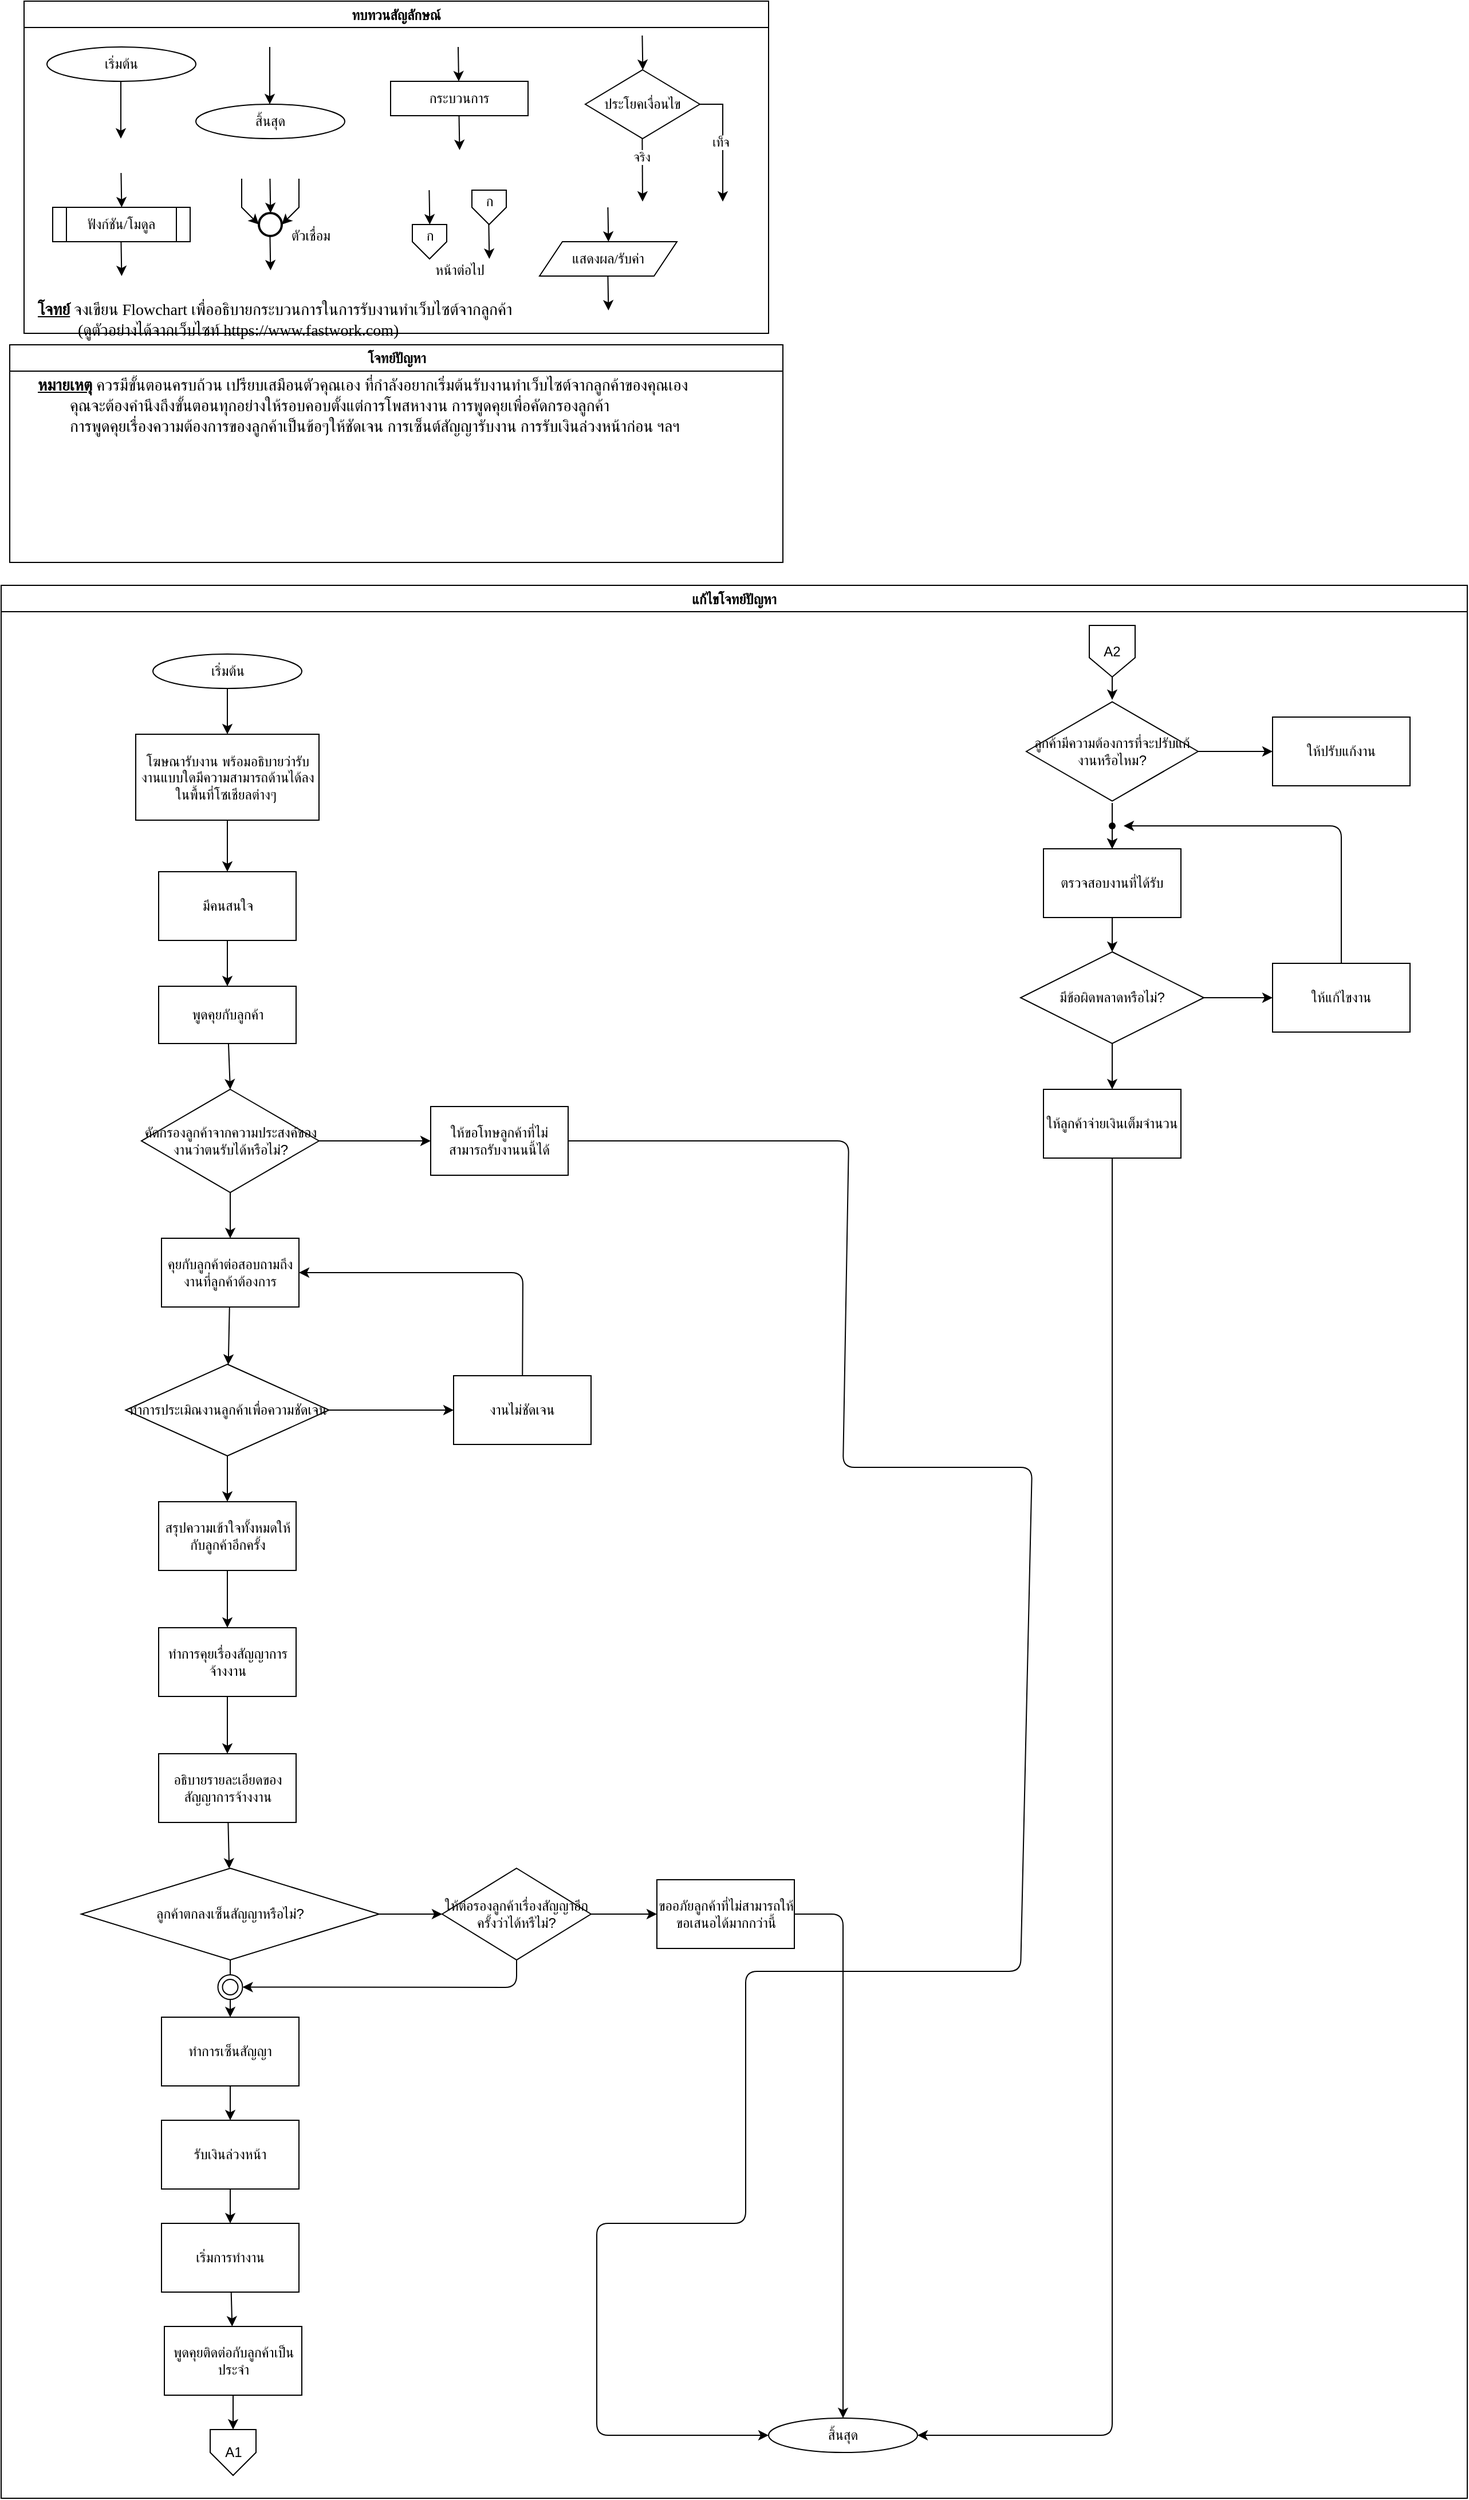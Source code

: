 <mxfile>
    <diagram id="C5RBs43oDa-KdzZeNtuy" name="Page-1">
        <mxGraphModel dx="2852" dy="1518" grid="1" gridSize="10" guides="1" tooltips="1" connect="1" arrows="1" fold="1" page="1" pageScale="1" pageWidth="827" pageHeight="1169" math="0" shadow="0">
            <root>
                <mxCell id="WIyWlLk6GJQsqaUBKTNV-0"/>
                <mxCell id="WIyWlLk6GJQsqaUBKTNV-1" parent="WIyWlLk6GJQsqaUBKTNV-0"/>
                <mxCell id="M7CGMbNuYNeq0SnUNNgH-6" value="ทบทวนสัญลักษณ์" style="swimlane;fontFamily=Sarabun;fontSource=https%3A%2F%2Ffonts.googleapis.com%2Fcss%3Ffamily%3DSarabun;" parent="WIyWlLk6GJQsqaUBKTNV-1" vertex="1">
                    <mxGeometry x="-720" y="20" width="650" height="290" as="geometry"/>
                </mxCell>
                <mxCell id="M7CGMbNuYNeq0SnUNNgH-2" value="&lt;font data-font-src=&quot;https://fonts.googleapis.com/css?family=Sarabun&quot; face=&quot;Sarabun&quot;&gt;เริ่มต้น&lt;/font&gt;" style="ellipse;whiteSpace=wrap;html=1;" parent="M7CGMbNuYNeq0SnUNNgH-6" vertex="1">
                    <mxGeometry x="20" y="40" width="130" height="30" as="geometry"/>
                </mxCell>
                <mxCell id="M7CGMbNuYNeq0SnUNNgH-5" value="" style="endArrow=classic;html=1;rounded=0;" parent="M7CGMbNuYNeq0SnUNNgH-6" edge="1">
                    <mxGeometry width="50" height="50" relative="1" as="geometry">
                        <mxPoint x="84.5" y="70" as="sourcePoint"/>
                        <mxPoint x="84.5" y="120" as="targetPoint"/>
                    </mxGeometry>
                </mxCell>
                <mxCell id="M7CGMbNuYNeq0SnUNNgH-3" value="&lt;font face=&quot;Sarabun&quot;&gt;สิ้นสุด&lt;/font&gt;" style="ellipse;whiteSpace=wrap;html=1;" parent="M7CGMbNuYNeq0SnUNNgH-6" vertex="1">
                    <mxGeometry x="150" y="90" width="130" height="30" as="geometry"/>
                </mxCell>
                <mxCell id="M7CGMbNuYNeq0SnUNNgH-4" value="" style="endArrow=classic;html=1;rounded=0;" parent="M7CGMbNuYNeq0SnUNNgH-6" edge="1">
                    <mxGeometry width="50" height="50" relative="1" as="geometry">
                        <mxPoint x="214.5" y="40" as="sourcePoint"/>
                        <mxPoint x="214.5" y="90" as="targetPoint"/>
                    </mxGeometry>
                </mxCell>
                <mxCell id="mvioNwK95yMqdUQ73LqQ-0" value="กระบวนการ" style="rounded=0;whiteSpace=wrap;html=1;fontFamily=Sarabun;fontSource=https%3A%2F%2Ffonts.googleapis.com%2Fcss%3Ffamily%3DSarabun;" parent="M7CGMbNuYNeq0SnUNNgH-6" vertex="1">
                    <mxGeometry x="320" y="70" width="120" height="30" as="geometry"/>
                </mxCell>
                <mxCell id="mvioNwK95yMqdUQ73LqQ-1" value="" style="endArrow=classic;html=1;rounded=0;" parent="M7CGMbNuYNeq0SnUNNgH-6" edge="1">
                    <mxGeometry width="50" height="50" relative="1" as="geometry">
                        <mxPoint x="379" y="40" as="sourcePoint"/>
                        <mxPoint x="379.5" y="70" as="targetPoint"/>
                    </mxGeometry>
                </mxCell>
                <mxCell id="mvioNwK95yMqdUQ73LqQ-2" value="" style="endArrow=classic;html=1;rounded=0;" parent="M7CGMbNuYNeq0SnUNNgH-6" edge="1">
                    <mxGeometry width="50" height="50" relative="1" as="geometry">
                        <mxPoint x="379.75" y="100" as="sourcePoint"/>
                        <mxPoint x="380.25" y="130" as="targetPoint"/>
                    </mxGeometry>
                </mxCell>
                <mxCell id="mvioNwK95yMqdUQ73LqQ-3" value="ประโยคเงื่อนไข" style="rhombus;whiteSpace=wrap;html=1;fontFamily=Sarabun;fontSource=https%3A%2F%2Ffonts.googleapis.com%2Fcss%3Ffamily%3DSarabun;" parent="M7CGMbNuYNeq0SnUNNgH-6" vertex="1">
                    <mxGeometry x="490" y="60" width="100" height="60" as="geometry"/>
                </mxCell>
                <mxCell id="mvioNwK95yMqdUQ73LqQ-4" value="" style="endArrow=classic;html=1;rounded=0;" parent="M7CGMbNuYNeq0SnUNNgH-6" edge="1">
                    <mxGeometry width="50" height="50" relative="1" as="geometry">
                        <mxPoint x="539.71" y="30" as="sourcePoint"/>
                        <mxPoint x="540.21" y="60" as="targetPoint"/>
                    </mxGeometry>
                </mxCell>
                <mxCell id="mvioNwK95yMqdUQ73LqQ-5" value="" style="endArrow=classic;html=1;rounded=0;" parent="M7CGMbNuYNeq0SnUNNgH-6" edge="1">
                    <mxGeometry width="50" height="50" relative="1" as="geometry">
                        <mxPoint x="539.71" y="120" as="sourcePoint"/>
                        <mxPoint x="540" y="175" as="targetPoint"/>
                    </mxGeometry>
                </mxCell>
                <mxCell id="mvioNwK95yMqdUQ73LqQ-7" value="จริง" style="edgeLabel;html=1;align=center;verticalAlign=middle;resizable=0;points=[];fontFamily=Sarabun;fontSource=https%3A%2F%2Ffonts.googleapis.com%2Fcss%3Ffamily%3DSarabun;" parent="mvioNwK95yMqdUQ73LqQ-5" vertex="1" connectable="0">
                    <mxGeometry x="-0.414" y="-1" relative="1" as="geometry">
                        <mxPoint as="offset"/>
                    </mxGeometry>
                </mxCell>
                <mxCell id="mvioNwK95yMqdUQ73LqQ-6" value="" style="endArrow=classic;html=1;rounded=0;exitX=1;exitY=0.5;exitDx=0;exitDy=0;" parent="M7CGMbNuYNeq0SnUNNgH-6" source="mvioNwK95yMqdUQ73LqQ-3" edge="1">
                    <mxGeometry width="50" height="50" relative="1" as="geometry">
                        <mxPoint x="620" y="95" as="sourcePoint"/>
                        <mxPoint x="610" y="175" as="targetPoint"/>
                        <Array as="points">
                            <mxPoint x="610" y="90"/>
                        </Array>
                    </mxGeometry>
                </mxCell>
                <mxCell id="mvioNwK95yMqdUQ73LqQ-8" value="&lt;font data-font-src=&quot;https://fonts.googleapis.com/css?family=Sarabun&quot; face=&quot;Sarabun&quot;&gt;เท็จ&lt;/font&gt;" style="edgeLabel;html=1;align=center;verticalAlign=middle;resizable=0;points=[];" parent="mvioNwK95yMqdUQ73LqQ-6" vertex="1" connectable="0">
                    <mxGeometry x="-0.002" y="-2" relative="1" as="geometry">
                        <mxPoint as="offset"/>
                    </mxGeometry>
                </mxCell>
                <mxCell id="mvioNwK95yMqdUQ73LqQ-9" value="&lt;font data-font-src=&quot;https://fonts.googleapis.com/css?family=Sarabun&quot; face=&quot;Sarabun&quot;&gt;ฟังก์ชัน/โมดูล&lt;/font&gt;" style="shape=process;whiteSpace=wrap;html=1;backgroundOutline=1;" parent="M7CGMbNuYNeq0SnUNNgH-6" vertex="1">
                    <mxGeometry x="25" y="180" width="120" height="30" as="geometry"/>
                </mxCell>
                <mxCell id="mvioNwK95yMqdUQ73LqQ-11" value="" style="endArrow=classic;html=1;rounded=0;" parent="M7CGMbNuYNeq0SnUNNgH-6" edge="1">
                    <mxGeometry width="50" height="50" relative="1" as="geometry">
                        <mxPoint x="84.71" y="150" as="sourcePoint"/>
                        <mxPoint x="85.21" y="180" as="targetPoint"/>
                    </mxGeometry>
                </mxCell>
                <mxCell id="mvioNwK95yMqdUQ73LqQ-12" value="" style="endArrow=classic;html=1;rounded=0;" parent="M7CGMbNuYNeq0SnUNNgH-6" edge="1">
                    <mxGeometry width="50" height="50" relative="1" as="geometry">
                        <mxPoint x="84.71" y="210" as="sourcePoint"/>
                        <mxPoint x="85.21" y="240" as="targetPoint"/>
                    </mxGeometry>
                </mxCell>
                <mxCell id="mvioNwK95yMqdUQ73LqQ-13" value="" style="strokeWidth=2;html=1;shape=mxgraph.flowchart.start_2;whiteSpace=wrap;" parent="M7CGMbNuYNeq0SnUNNgH-6" vertex="1">
                    <mxGeometry x="205" y="185" width="20" height="20" as="geometry"/>
                </mxCell>
                <mxCell id="mvioNwK95yMqdUQ73LqQ-16" value="" style="endArrow=classic;html=1;rounded=0;" parent="M7CGMbNuYNeq0SnUNNgH-6" edge="1">
                    <mxGeometry width="50" height="50" relative="1" as="geometry">
                        <mxPoint x="214.71" y="155" as="sourcePoint"/>
                        <mxPoint x="215.21" y="185" as="targetPoint"/>
                    </mxGeometry>
                </mxCell>
                <mxCell id="mvioNwK95yMqdUQ73LqQ-17" value="" style="endArrow=classic;html=1;rounded=0;entryX=0;entryY=0.5;entryDx=0;entryDy=0;entryPerimeter=0;" parent="M7CGMbNuYNeq0SnUNNgH-6" target="mvioNwK95yMqdUQ73LqQ-13" edge="1">
                    <mxGeometry width="50" height="50" relative="1" as="geometry">
                        <mxPoint x="190.0" y="155" as="sourcePoint"/>
                        <mxPoint x="190.5" y="185" as="targetPoint"/>
                        <Array as="points">
                            <mxPoint x="190" y="180"/>
                        </Array>
                    </mxGeometry>
                </mxCell>
                <mxCell id="mvioNwK95yMqdUQ73LqQ-18" value="" style="endArrow=classic;html=1;rounded=0;entryX=1;entryY=0.5;entryDx=0;entryDy=0;entryPerimeter=0;" parent="M7CGMbNuYNeq0SnUNNgH-6" target="mvioNwK95yMqdUQ73LqQ-13" edge="1">
                    <mxGeometry width="50" height="50" relative="1" as="geometry">
                        <mxPoint x="240.0" y="155" as="sourcePoint"/>
                        <mxPoint x="240.5" y="185" as="targetPoint"/>
                        <Array as="points">
                            <mxPoint x="240" y="180"/>
                        </Array>
                    </mxGeometry>
                </mxCell>
                <mxCell id="mvioNwK95yMqdUQ73LqQ-19" value="" style="endArrow=classic;html=1;rounded=0;" parent="M7CGMbNuYNeq0SnUNNgH-6" edge="1">
                    <mxGeometry width="50" height="50" relative="1" as="geometry">
                        <mxPoint x="214.71" y="205" as="sourcePoint"/>
                        <mxPoint x="215.21" y="235" as="targetPoint"/>
                    </mxGeometry>
                </mxCell>
                <mxCell id="mvioNwK95yMqdUQ73LqQ-20" value="&lt;font data-font-src=&quot;https://fonts.googleapis.com/css?family=Sarabun&quot; face=&quot;Sarabun&quot;&gt;ตัวเชื่อม&lt;/font&gt;" style="text;html=1;align=center;verticalAlign=middle;resizable=0;points=[];autosize=1;strokeColor=none;fillColor=none;" parent="M7CGMbNuYNeq0SnUNNgH-6" vertex="1">
                    <mxGeometry x="220" y="190" width="60" height="30" as="geometry"/>
                </mxCell>
                <mxCell id="mvioNwK95yMqdUQ73LqQ-25" value="" style="endArrow=classic;html=1;rounded=0;" parent="M7CGMbNuYNeq0SnUNNgH-6" edge="1">
                    <mxGeometry width="50" height="50" relative="1" as="geometry">
                        <mxPoint x="353.71" y="165" as="sourcePoint"/>
                        <mxPoint x="354.21" y="195" as="targetPoint"/>
                    </mxGeometry>
                </mxCell>
                <mxCell id="mvioNwK95yMqdUQ73LqQ-21" value="" style="verticalLabelPosition=bottom;verticalAlign=top;html=1;shape=offPageConnector;rounded=0;size=0.5;" parent="M7CGMbNuYNeq0SnUNNgH-6" vertex="1">
                    <mxGeometry x="339" y="195" width="30" height="30" as="geometry"/>
                </mxCell>
                <mxCell id="mvioNwK95yMqdUQ73LqQ-26" value="" style="endArrow=classic;html=1;rounded=0;" parent="M7CGMbNuYNeq0SnUNNgH-6" edge="1">
                    <mxGeometry width="50" height="50" relative="1" as="geometry">
                        <mxPoint x="405.71" y="195" as="sourcePoint"/>
                        <mxPoint x="406.21" y="225" as="targetPoint"/>
                    </mxGeometry>
                </mxCell>
                <mxCell id="mvioNwK95yMqdUQ73LqQ-27" value="" style="verticalLabelPosition=bottom;verticalAlign=top;html=1;shape=offPageConnector;rounded=0;size=0.5;" parent="M7CGMbNuYNeq0SnUNNgH-6" vertex="1">
                    <mxGeometry x="391" y="165" width="30" height="30" as="geometry"/>
                </mxCell>
                <mxCell id="mvioNwK95yMqdUQ73LqQ-28" value="หน้าต่อไป" style="text;html=1;align=center;verticalAlign=middle;resizable=0;points=[];autosize=1;strokeColor=none;fillColor=none;fontFamily=Sarabun;fontSource=https%3A%2F%2Ffonts.googleapis.com%2Fcss%3Ffamily%3DSarabun;" parent="M7CGMbNuYNeq0SnUNNgH-6" vertex="1">
                    <mxGeometry x="345" y="220" width="70" height="30" as="geometry"/>
                </mxCell>
                <mxCell id="mvioNwK95yMqdUQ73LqQ-29" value="ก" style="text;html=1;align=center;verticalAlign=middle;resizable=0;points=[];autosize=1;strokeColor=none;fillColor=none;fontFamily=Sarabun;fontSource=https%3A%2F%2Ffonts.googleapis.com%2Fcss%3Ffamily%3DSarabun;" parent="M7CGMbNuYNeq0SnUNNgH-6" vertex="1">
                    <mxGeometry x="339" y="190" width="30" height="30" as="geometry"/>
                </mxCell>
                <mxCell id="mvioNwK95yMqdUQ73LqQ-30" value="ก" style="text;html=1;align=center;verticalAlign=middle;resizable=0;points=[];autosize=1;strokeColor=none;fillColor=none;fontFamily=Sarabun;fontSource=https%3A%2F%2Ffonts.googleapis.com%2Fcss%3Ffamily%3DSarabun;" parent="M7CGMbNuYNeq0SnUNNgH-6" vertex="1">
                    <mxGeometry x="391" y="160" width="30" height="30" as="geometry"/>
                </mxCell>
                <mxCell id="mvioNwK95yMqdUQ73LqQ-32" value="แสดงผล/รับค่า" style="shape=parallelogram;perimeter=parallelogramPerimeter;whiteSpace=wrap;html=1;fixedSize=1;fontFamily=Sarabun;fontSource=https%3A%2F%2Ffonts.googleapis.com%2Fcss%3Ffamily%3DSarabun;" parent="M7CGMbNuYNeq0SnUNNgH-6" vertex="1">
                    <mxGeometry x="450" y="210" width="120" height="30" as="geometry"/>
                </mxCell>
                <mxCell id="mvioNwK95yMqdUQ73LqQ-33" value="" style="endArrow=classic;html=1;rounded=0;" parent="M7CGMbNuYNeq0SnUNNgH-6" edge="1">
                    <mxGeometry width="50" height="50" relative="1" as="geometry">
                        <mxPoint x="509.71" y="180" as="sourcePoint"/>
                        <mxPoint x="510.21" y="210" as="targetPoint"/>
                    </mxGeometry>
                </mxCell>
                <mxCell id="mvioNwK95yMqdUQ73LqQ-34" value="" style="endArrow=classic;html=1;rounded=0;" parent="M7CGMbNuYNeq0SnUNNgH-6" edge="1">
                    <mxGeometry width="50" height="50" relative="1" as="geometry">
                        <mxPoint x="509.71" y="240" as="sourcePoint"/>
                        <mxPoint x="510.21" y="270" as="targetPoint"/>
                    </mxGeometry>
                </mxCell>
                <mxCell id="mvioNwK95yMqdUQ73LqQ-36" value="แก้ไขโจทย์ปัญหา" style="swimlane;fontFamily=Sarabun;fontSource=https%3A%2F%2Ffonts.googleapis.com%2Fcss%3Ffamily%3DSarabun;" parent="WIyWlLk6GJQsqaUBKTNV-1" vertex="1">
                    <mxGeometry x="-740" y="530" width="1280" height="1670" as="geometry"/>
                </mxCell>
                <mxCell id="1" value="" style="edgeStyle=none;html=1;" edge="1" parent="mvioNwK95yMqdUQ73LqQ-36" source="mvioNwK95yMqdUQ73LqQ-35" target="0">
                    <mxGeometry relative="1" as="geometry"/>
                </mxCell>
                <mxCell id="mvioNwK95yMqdUQ73LqQ-35" value="&lt;font data-font-src=&quot;https://fonts.googleapis.com/css?family=Sarabun&quot; face=&quot;Sarabun&quot;&gt;เริ่มต้น&lt;/font&gt;" style="ellipse;whiteSpace=wrap;html=1;" parent="mvioNwK95yMqdUQ73LqQ-36" vertex="1">
                    <mxGeometry x="132.5" y="60" width="130" height="30" as="geometry"/>
                </mxCell>
                <mxCell id="mvioNwK95yMqdUQ73LqQ-69" value="&lt;font face=&quot;Sarabun&quot;&gt;สิ้นสุด&lt;/font&gt;" style="ellipse;whiteSpace=wrap;html=1;" parent="mvioNwK95yMqdUQ73LqQ-36" vertex="1">
                    <mxGeometry x="670" y="1600" width="130" height="30" as="geometry"/>
                </mxCell>
                <mxCell id="4" value="" style="edgeStyle=none;html=1;" edge="1" parent="mvioNwK95yMqdUQ73LqQ-36" source="0" target="3">
                    <mxGeometry relative="1" as="geometry"/>
                </mxCell>
                <mxCell id="0" value="โฆษณารับงาน พร้อมอธิบายว่ารับงานแบบใดมีความสามารถด้านได้ลงในพื้นที่โซเชียลต่างๆ&amp;nbsp;" style="whiteSpace=wrap;html=1;" vertex="1" parent="mvioNwK95yMqdUQ73LqQ-36">
                    <mxGeometry x="117.5" y="130" width="160" height="75" as="geometry"/>
                </mxCell>
                <mxCell id="9" value="" style="edgeStyle=none;html=1;" edge="1" parent="mvioNwK95yMqdUQ73LqQ-36" source="3" target="8">
                    <mxGeometry relative="1" as="geometry"/>
                </mxCell>
                <mxCell id="3" value="มีคนสนใจ" style="whiteSpace=wrap;html=1;" vertex="1" parent="mvioNwK95yMqdUQ73LqQ-36">
                    <mxGeometry x="137.5" y="250" width="120" height="60" as="geometry"/>
                </mxCell>
                <mxCell id="11" value="" style="edgeStyle=none;html=1;" edge="1" parent="mvioNwK95yMqdUQ73LqQ-36" source="5" target="10">
                    <mxGeometry relative="1" as="geometry"/>
                </mxCell>
                <mxCell id="13" value="" style="edgeStyle=none;html=1;" edge="1" parent="mvioNwK95yMqdUQ73LqQ-36" source="5" target="12">
                    <mxGeometry relative="1" as="geometry"/>
                </mxCell>
                <mxCell id="5" value="คัดกรองลูกค้าจากความประสงค์ของงานว่าตนรับได้หรือไม่?" style="rhombus;whiteSpace=wrap;html=1;" vertex="1" parent="mvioNwK95yMqdUQ73LqQ-36">
                    <mxGeometry x="122.5" y="440" width="155" height="90" as="geometry"/>
                </mxCell>
                <mxCell id="14" style="edgeStyle=none;html=1;entryX=0.5;entryY=0;entryDx=0;entryDy=0;" edge="1" parent="mvioNwK95yMqdUQ73LqQ-36" source="8" target="5">
                    <mxGeometry relative="1" as="geometry"/>
                </mxCell>
                <mxCell id="8" value="พูดคุยกับลูกค้า" style="whiteSpace=wrap;html=1;" vertex="1" parent="mvioNwK95yMqdUQ73LqQ-36">
                    <mxGeometry x="137.5" y="350" width="120" height="50" as="geometry"/>
                </mxCell>
                <mxCell id="63" style="edgeStyle=none;html=1;entryX=0;entryY=0.5;entryDx=0;entryDy=0;" edge="1" parent="mvioNwK95yMqdUQ73LqQ-36" source="10" target="mvioNwK95yMqdUQ73LqQ-69">
                    <mxGeometry relative="1" as="geometry">
                        <Array as="points">
                            <mxPoint x="740" y="485"/>
                            <mxPoint x="735" y="770"/>
                            <mxPoint x="900" y="770"/>
                            <mxPoint x="890" y="1210"/>
                            <mxPoint x="650" y="1210"/>
                            <mxPoint x="650" y="1430"/>
                            <mxPoint x="520" y="1430"/>
                            <mxPoint x="520" y="1615"/>
                        </Array>
                    </mxGeometry>
                </mxCell>
                <mxCell id="10" value="ให้ขอโทษลูกค้าที่ไม่สามารถรับงานนนี้ได้" style="whiteSpace=wrap;html=1;" vertex="1" parent="mvioNwK95yMqdUQ73LqQ-36">
                    <mxGeometry x="375" y="455" width="120" height="60" as="geometry"/>
                </mxCell>
                <mxCell id="16" value="" style="edgeStyle=none;html=1;" edge="1" parent="mvioNwK95yMqdUQ73LqQ-36" source="12" target="15">
                    <mxGeometry relative="1" as="geometry"/>
                </mxCell>
                <mxCell id="12" value="คุยกับลูกค้าต่อสอบถามถึงงานที่ลูกค้าต้องการ" style="whiteSpace=wrap;html=1;" vertex="1" parent="mvioNwK95yMqdUQ73LqQ-36">
                    <mxGeometry x="140" y="570" width="120" height="60" as="geometry"/>
                </mxCell>
                <mxCell id="18" value="" style="edgeStyle=none;html=1;" edge="1" parent="mvioNwK95yMqdUQ73LqQ-36" source="15" target="17">
                    <mxGeometry relative="1" as="geometry"/>
                </mxCell>
                <mxCell id="21" value="" style="edgeStyle=none;html=1;" edge="1" parent="mvioNwK95yMqdUQ73LqQ-36" source="15" target="20">
                    <mxGeometry relative="1" as="geometry"/>
                </mxCell>
                <mxCell id="15" value="ทำการประเมิณงานลูกค้าเพื่อความชัดเจน" style="rhombus;whiteSpace=wrap;html=1;" vertex="1" parent="mvioNwK95yMqdUQ73LqQ-36">
                    <mxGeometry x="108.75" y="680" width="177.5" height="80" as="geometry"/>
                </mxCell>
                <mxCell id="19" style="edgeStyle=none;html=1;entryX=1;entryY=0.5;entryDx=0;entryDy=0;" edge="1" parent="mvioNwK95yMqdUQ73LqQ-36" source="17" target="12">
                    <mxGeometry relative="1" as="geometry">
                        <Array as="points">
                            <mxPoint x="455.5" y="600"/>
                        </Array>
                    </mxGeometry>
                </mxCell>
                <mxCell id="17" value="งานไม่ชัดเจน" style="whiteSpace=wrap;html=1;" vertex="1" parent="mvioNwK95yMqdUQ73LqQ-36">
                    <mxGeometry x="395" y="690" width="120" height="60" as="geometry"/>
                </mxCell>
                <mxCell id="23" value="" style="edgeStyle=none;html=1;" edge="1" parent="mvioNwK95yMqdUQ73LqQ-36" source="20" target="22">
                    <mxGeometry relative="1" as="geometry"/>
                </mxCell>
                <mxCell id="20" value="สรุปความเข้าใจทั้งหมดให้กับลูกค้าอีกครั้ง" style="whiteSpace=wrap;html=1;" vertex="1" parent="mvioNwK95yMqdUQ73LqQ-36">
                    <mxGeometry x="137.5" y="800" width="120" height="60" as="geometry"/>
                </mxCell>
                <mxCell id="25" value="" style="edgeStyle=none;html=1;" edge="1" parent="mvioNwK95yMqdUQ73LqQ-36" source="22" target="24">
                    <mxGeometry relative="1" as="geometry"/>
                </mxCell>
                <mxCell id="22" value="ทำการคุยเรื่องสัญญาการจ้างงาน" style="whiteSpace=wrap;html=1;" vertex="1" parent="mvioNwK95yMqdUQ73LqQ-36">
                    <mxGeometry x="137.5" y="910" width="120" height="60" as="geometry"/>
                </mxCell>
                <mxCell id="27" value="" style="edgeStyle=none;html=1;" edge="1" parent="mvioNwK95yMqdUQ73LqQ-36" source="24" target="26">
                    <mxGeometry relative="1" as="geometry"/>
                </mxCell>
                <mxCell id="24" value="อธิบายรายละเอียดของสัญญาการจ้างงาน" style="whiteSpace=wrap;html=1;" vertex="1" parent="mvioNwK95yMqdUQ73LqQ-36">
                    <mxGeometry x="137.5" y="1020" width="120" height="60" as="geometry"/>
                </mxCell>
                <mxCell id="31" value="" style="edgeStyle=none;html=1;" edge="1" parent="mvioNwK95yMqdUQ73LqQ-36" source="26" target="30">
                    <mxGeometry relative="1" as="geometry"/>
                </mxCell>
                <mxCell id="36" value="" style="edgeStyle=none;html=1;startArrow=none;" edge="1" parent="mvioNwK95yMqdUQ73LqQ-36" source="64" target="35">
                    <mxGeometry relative="1" as="geometry"/>
                </mxCell>
                <mxCell id="26" value="ลูกค้าตกลงเซ็นสัญญาหรือไม่?" style="rhombus;whiteSpace=wrap;html=1;" vertex="1" parent="mvioNwK95yMqdUQ73LqQ-36">
                    <mxGeometry x="70" y="1120" width="260" height="80" as="geometry"/>
                </mxCell>
                <mxCell id="33" value="" style="edgeStyle=none;html=1;" edge="1" parent="mvioNwK95yMqdUQ73LqQ-36" source="30" target="32">
                    <mxGeometry relative="1" as="geometry"/>
                </mxCell>
                <mxCell id="30" value="ให้ต่อรองลูกค้าเรื่องสัญญาอีกครั้งว่าได้หรืไม่?" style="rhombus;whiteSpace=wrap;html=1;" vertex="1" parent="mvioNwK95yMqdUQ73LqQ-36">
                    <mxGeometry x="385" y="1120" width="130" height="80" as="geometry"/>
                </mxCell>
                <mxCell id="62" style="edgeStyle=none;html=1;entryX=0.5;entryY=0;entryDx=0;entryDy=0;" edge="1" parent="mvioNwK95yMqdUQ73LqQ-36" source="32" target="mvioNwK95yMqdUQ73LqQ-69">
                    <mxGeometry relative="1" as="geometry">
                        <Array as="points">
                            <mxPoint x="735" y="1160"/>
                        </Array>
                    </mxGeometry>
                </mxCell>
                <mxCell id="32" value="ขออภัยลูกค้าที่ไม่สามารถให้ขอเสนอได้มากกว่านี้" style="whiteSpace=wrap;html=1;" vertex="1" parent="mvioNwK95yMqdUQ73LqQ-36">
                    <mxGeometry x="572.5" y="1130" width="120" height="60" as="geometry"/>
                </mxCell>
                <mxCell id="39" value="" style="edgeStyle=none;html=1;" edge="1" parent="mvioNwK95yMqdUQ73LqQ-36" source="35" target="38">
                    <mxGeometry relative="1" as="geometry"/>
                </mxCell>
                <mxCell id="35" value="ทำการเซ็นสัญญา" style="whiteSpace=wrap;html=1;" vertex="1" parent="mvioNwK95yMqdUQ73LqQ-36">
                    <mxGeometry x="140" y="1250" width="120" height="60" as="geometry"/>
                </mxCell>
                <mxCell id="41" value="" style="edgeStyle=none;html=1;" edge="1" parent="mvioNwK95yMqdUQ73LqQ-36" source="38" target="40">
                    <mxGeometry relative="1" as="geometry"/>
                </mxCell>
                <mxCell id="38" value="รับเงินล่วงหน้า" style="whiteSpace=wrap;html=1;" vertex="1" parent="mvioNwK95yMqdUQ73LqQ-36">
                    <mxGeometry x="140" y="1340" width="120" height="60" as="geometry"/>
                </mxCell>
                <mxCell id="43" value="" style="edgeStyle=none;html=1;" edge="1" parent="mvioNwK95yMqdUQ73LqQ-36" source="40" target="42">
                    <mxGeometry relative="1" as="geometry"/>
                </mxCell>
                <mxCell id="40" value="เริ่มการทำงาน" style="whiteSpace=wrap;html=1;" vertex="1" parent="mvioNwK95yMqdUQ73LqQ-36">
                    <mxGeometry x="140" y="1430" width="120" height="60" as="geometry"/>
                </mxCell>
                <mxCell id="45" style="edgeStyle=none;html=1;entryX=0.5;entryY=0;entryDx=0;entryDy=0;" edge="1" parent="mvioNwK95yMqdUQ73LqQ-36" source="42" target="44">
                    <mxGeometry relative="1" as="geometry"/>
                </mxCell>
                <mxCell id="42" value="พูดคุยติดต่อกับลูกค้าเป็นประจำ" style="whiteSpace=wrap;html=1;" vertex="1" parent="mvioNwK95yMqdUQ73LqQ-36">
                    <mxGeometry x="142.5" y="1520" width="120" height="60" as="geometry"/>
                </mxCell>
                <mxCell id="44" value="A1" style="shape=offPageConnector;whiteSpace=wrap;html=1;size=0.5;" vertex="1" parent="mvioNwK95yMqdUQ73LqQ-36">
                    <mxGeometry x="182.5" y="1610" width="40" height="40" as="geometry"/>
                </mxCell>
                <mxCell id="52" value="" style="edgeStyle=none;html=1;" edge="1" parent="mvioNwK95yMqdUQ73LqQ-36" source="46" target="47">
                    <mxGeometry relative="1" as="geometry"/>
                </mxCell>
                <mxCell id="46" value="A2" style="shape=offPageConnector;whiteSpace=wrap;html=1;" vertex="1" parent="mvioNwK95yMqdUQ73LqQ-36">
                    <mxGeometry x="950" y="35" width="40" height="45" as="geometry"/>
                </mxCell>
                <mxCell id="49" value="" style="edgeStyle=none;html=1;" edge="1" parent="mvioNwK95yMqdUQ73LqQ-36" source="47" target="48">
                    <mxGeometry relative="1" as="geometry"/>
                </mxCell>
                <mxCell id="51" value="" style="edgeStyle=none;html=1;startArrow=none;" edge="1" parent="mvioNwK95yMqdUQ73LqQ-36" source="66" target="50">
                    <mxGeometry relative="1" as="geometry"/>
                </mxCell>
                <mxCell id="47" value="ลูกค้ามีความต้องการที่จะปรับแก้งานหรือไหม?" style="html=1;whiteSpace=wrap;aspect=fixed;shape=isoRectangle;" vertex="1" parent="mvioNwK95yMqdUQ73LqQ-36">
                    <mxGeometry x="895" y="100" width="150" height="90" as="geometry"/>
                </mxCell>
                <mxCell id="48" value="ให้ปรับแก้งาน" style="whiteSpace=wrap;html=1;" vertex="1" parent="mvioNwK95yMqdUQ73LqQ-36">
                    <mxGeometry x="1110" y="115" width="120" height="60" as="geometry"/>
                </mxCell>
                <mxCell id="54" value="" style="edgeStyle=none;html=1;" edge="1" parent="mvioNwK95yMqdUQ73LqQ-36" source="50" target="53">
                    <mxGeometry relative="1" as="geometry"/>
                </mxCell>
                <mxCell id="50" value="ตรวจสอบงานที่ได้รับ" style="whiteSpace=wrap;html=1;" vertex="1" parent="mvioNwK95yMqdUQ73LqQ-36">
                    <mxGeometry x="910" y="230" width="120" height="60" as="geometry"/>
                </mxCell>
                <mxCell id="57" value="" style="edgeStyle=none;html=1;" edge="1" parent="mvioNwK95yMqdUQ73LqQ-36" source="53" target="56">
                    <mxGeometry relative="1" as="geometry"/>
                </mxCell>
                <mxCell id="60" value="" style="edgeStyle=none;html=1;" edge="1" parent="mvioNwK95yMqdUQ73LqQ-36" source="53" target="59">
                    <mxGeometry relative="1" as="geometry"/>
                </mxCell>
                <mxCell id="53" value="มีข้อผิดพลาดหรือไม่?" style="rhombus;whiteSpace=wrap;html=1;" vertex="1" parent="mvioNwK95yMqdUQ73LqQ-36">
                    <mxGeometry x="890" y="320" width="160" height="80" as="geometry"/>
                </mxCell>
                <mxCell id="56" value="ให้แก้ไขงาน" style="whiteSpace=wrap;html=1;" vertex="1" parent="mvioNwK95yMqdUQ73LqQ-36">
                    <mxGeometry x="1110" y="330" width="120" height="60" as="geometry"/>
                </mxCell>
                <mxCell id="61" style="edgeStyle=none;html=1;entryX=1;entryY=0.5;entryDx=0;entryDy=0;" edge="1" parent="mvioNwK95yMqdUQ73LqQ-36" source="59" target="mvioNwK95yMqdUQ73LqQ-69">
                    <mxGeometry relative="1" as="geometry">
                        <Array as="points">
                            <mxPoint x="970" y="1615"/>
                        </Array>
                    </mxGeometry>
                </mxCell>
                <mxCell id="59" value="ให้ลูกค้าจ่ายเงินเต็มจำนวน" style="whiteSpace=wrap;html=1;" vertex="1" parent="mvioNwK95yMqdUQ73LqQ-36">
                    <mxGeometry x="910" y="440" width="120" height="60" as="geometry"/>
                </mxCell>
                <mxCell id="64" value="" style="ellipse;shape=doubleEllipse;whiteSpace=wrap;html=1;aspect=fixed;" vertex="1" parent="mvioNwK95yMqdUQ73LqQ-36">
                    <mxGeometry x="189.25" y="1213" width="21.5" height="21.5" as="geometry"/>
                </mxCell>
                <mxCell id="65" value="" style="edgeStyle=none;html=1;endArrow=none;" edge="1" parent="mvioNwK95yMqdUQ73LqQ-36" source="26" target="64">
                    <mxGeometry relative="1" as="geometry">
                        <mxPoint x="-540" y="1730" as="sourcePoint"/>
                        <mxPoint x="-540" y="1780" as="targetPoint"/>
                    </mxGeometry>
                </mxCell>
                <mxCell id="37" style="edgeStyle=none;html=1;entryX=1;entryY=0.5;entryDx=0;entryDy=0;" edge="1" parent="mvioNwK95yMqdUQ73LqQ-36" source="30" target="64">
                    <mxGeometry relative="1" as="geometry">
                        <mxPoint x="220" y="1230" as="targetPoint"/>
                        <Array as="points">
                            <mxPoint x="450" y="1224"/>
                        </Array>
                    </mxGeometry>
                </mxCell>
                <mxCell id="68" value="" style="edgeStyle=none;html=1;" edge="1" parent="mvioNwK95yMqdUQ73LqQ-36" source="66" target="50">
                    <mxGeometry relative="1" as="geometry"/>
                </mxCell>
                <mxCell id="66" value="" style="shape=waypoint;sketch=0;fillStyle=solid;size=6;pointerEvents=1;points=[];fillColor=none;resizable=0;rotatable=0;perimeter=centerPerimeter;snapToPoint=1;" vertex="1" parent="mvioNwK95yMqdUQ73LqQ-36">
                    <mxGeometry x="960" y="200" width="20" height="20" as="geometry"/>
                </mxCell>
                <mxCell id="67" value="" style="edgeStyle=none;html=1;endArrow=none;" edge="1" parent="mvioNwK95yMqdUQ73LqQ-36" source="47" target="66">
                    <mxGeometry relative="1" as="geometry">
                        <mxPoint x="230" y="720" as="sourcePoint"/>
                        <mxPoint x="230" y="760" as="targetPoint"/>
                    </mxGeometry>
                </mxCell>
                <mxCell id="mvioNwK95yMqdUQ73LqQ-70" value="&lt;font data-font-src=&quot;https://fonts.googleapis.com/css?family=Sarabun&quot; face=&quot;Sarabun&quot;&gt;โจทย์ปัญหา&lt;/font&gt;" style="swimlane;whiteSpace=wrap;html=1;" parent="WIyWlLk6GJQsqaUBKTNV-1" vertex="1">
                    <mxGeometry x="-732.5" y="320" width="675" height="190" as="geometry"/>
                </mxCell>
                <mxCell id="mvioNwK95yMqdUQ73LqQ-71" value="&lt;p style=&quot;line-height: 120%;&quot;&gt;&lt;font data-font-src=&quot;https://fonts.googleapis.com/css?family=Sarabun&quot; face=&quot;Sarabun&quot; style=&quot;font-size: 14px;&quot;&gt;&lt;b&gt;&lt;u&gt;โจทย์&lt;/u&gt;&lt;/b&gt; จงเขียน Flowchart เพื่ออธิบายกระบวนการในการรับงานทำเว็บไซต์จากลูกค้า&lt;br&gt;&amp;nbsp; &amp;nbsp; &amp;nbsp; &amp;nbsp; &amp;nbsp; (ดูตัวอย่างได้จากเว็บไซท์ https://www.fastwork.com)&lt;br&gt;&lt;/font&gt;&lt;br&gt;&lt;/p&gt;&lt;p style=&quot;line-height: 120%;&quot;&gt;&lt;font face=&quot;Sarabun&quot;&gt;&lt;b&gt;&lt;u&gt;หมายเหตุ&lt;/u&gt;&lt;/b&gt;&amp;nbsp;ควรมีขั้นตอนครบถ้วน เปรียบเสมือนตัวคุณเอง ที่กำลังอยากเริ่มต้นรับงานทำเว็บไซต์จากลูกค้าของคุณเอง&lt;br&gt;&amp;nbsp; &amp;nbsp; &amp;nbsp; &amp;nbsp; คุณจะต้องคำนึงถึงขั้นตอนทุกอย่างให้รอบคอบตั้งแต่การโพสหางาน การพูดคุยเพื่อคัดกรองลูกค้า&lt;br&gt;&amp;nbsp; &amp;nbsp; &amp;nbsp; &amp;nbsp; การพูดคุยเรื่องความต้องการของลูกค้าเป็นข้อๆให้ชัดเจน การเซ็นต์สัญญารับงาน การรับเงินล่วงหน้าก่อน ฯลฯ&lt;/font&gt;&lt;/p&gt;&lt;p style=&quot;line-height: 120%;&quot;&gt;&lt;font face=&quot;Sarabun&quot;&gt;&lt;br&gt;&lt;/font&gt;&lt;/p&gt;" style="text;html=1;align=left;verticalAlign=top;resizable=0;points=[];autosize=1;strokeColor=none;fillColor=none;fontSize=14;" parent="mvioNwK95yMqdUQ73LqQ-70" vertex="1">
                    <mxGeometry x="22.5" y="-60" width="660" height="200" as="geometry"/>
                </mxCell>
                <mxCell id="58" style="edgeStyle=none;html=1;" edge="1" parent="WIyWlLk6GJQsqaUBKTNV-1" source="56">
                    <mxGeometry relative="1" as="geometry">
                        <mxPoint x="240" y="740" as="targetPoint"/>
                        <Array as="points">
                            <mxPoint x="430" y="740"/>
                        </Array>
                    </mxGeometry>
                </mxCell>
            </root>
        </mxGraphModel>
    </diagram>
</mxfile>